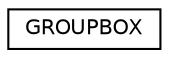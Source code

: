 digraph "Graphical Class Hierarchy"
{
  edge [fontname="Helvetica",fontsize="10",labelfontname="Helvetica",labelfontsize="10"];
  node [fontname="Helvetica",fontsize="10",shape=record];
  rankdir="LR";
  Node1 [label="GROUPBOX",height=0.2,width=0.4,color="black", fillcolor="white", style="filled",URL="$struct_g_r_o_u_p_b_o_x.html"];
}
